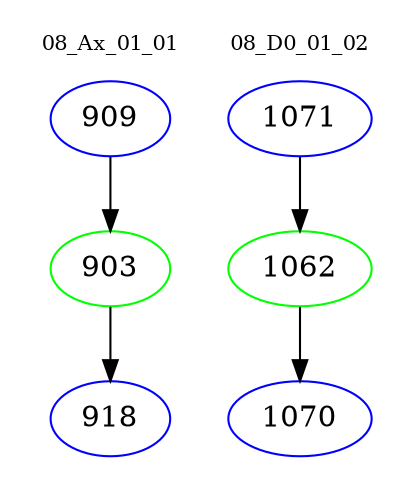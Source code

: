 digraph{
subgraph cluster_0 {
color = white
label = "08_Ax_01_01";
fontsize=10;
T0_909 [label="909", color="blue"]
T0_909 -> T0_903 [color="black"]
T0_903 [label="903", color="green"]
T0_903 -> T0_918 [color="black"]
T0_918 [label="918", color="blue"]
}
subgraph cluster_1 {
color = white
label = "08_D0_01_02";
fontsize=10;
T1_1071 [label="1071", color="blue"]
T1_1071 -> T1_1062 [color="black"]
T1_1062 [label="1062", color="green"]
T1_1062 -> T1_1070 [color="black"]
T1_1070 [label="1070", color="blue"]
}
}
